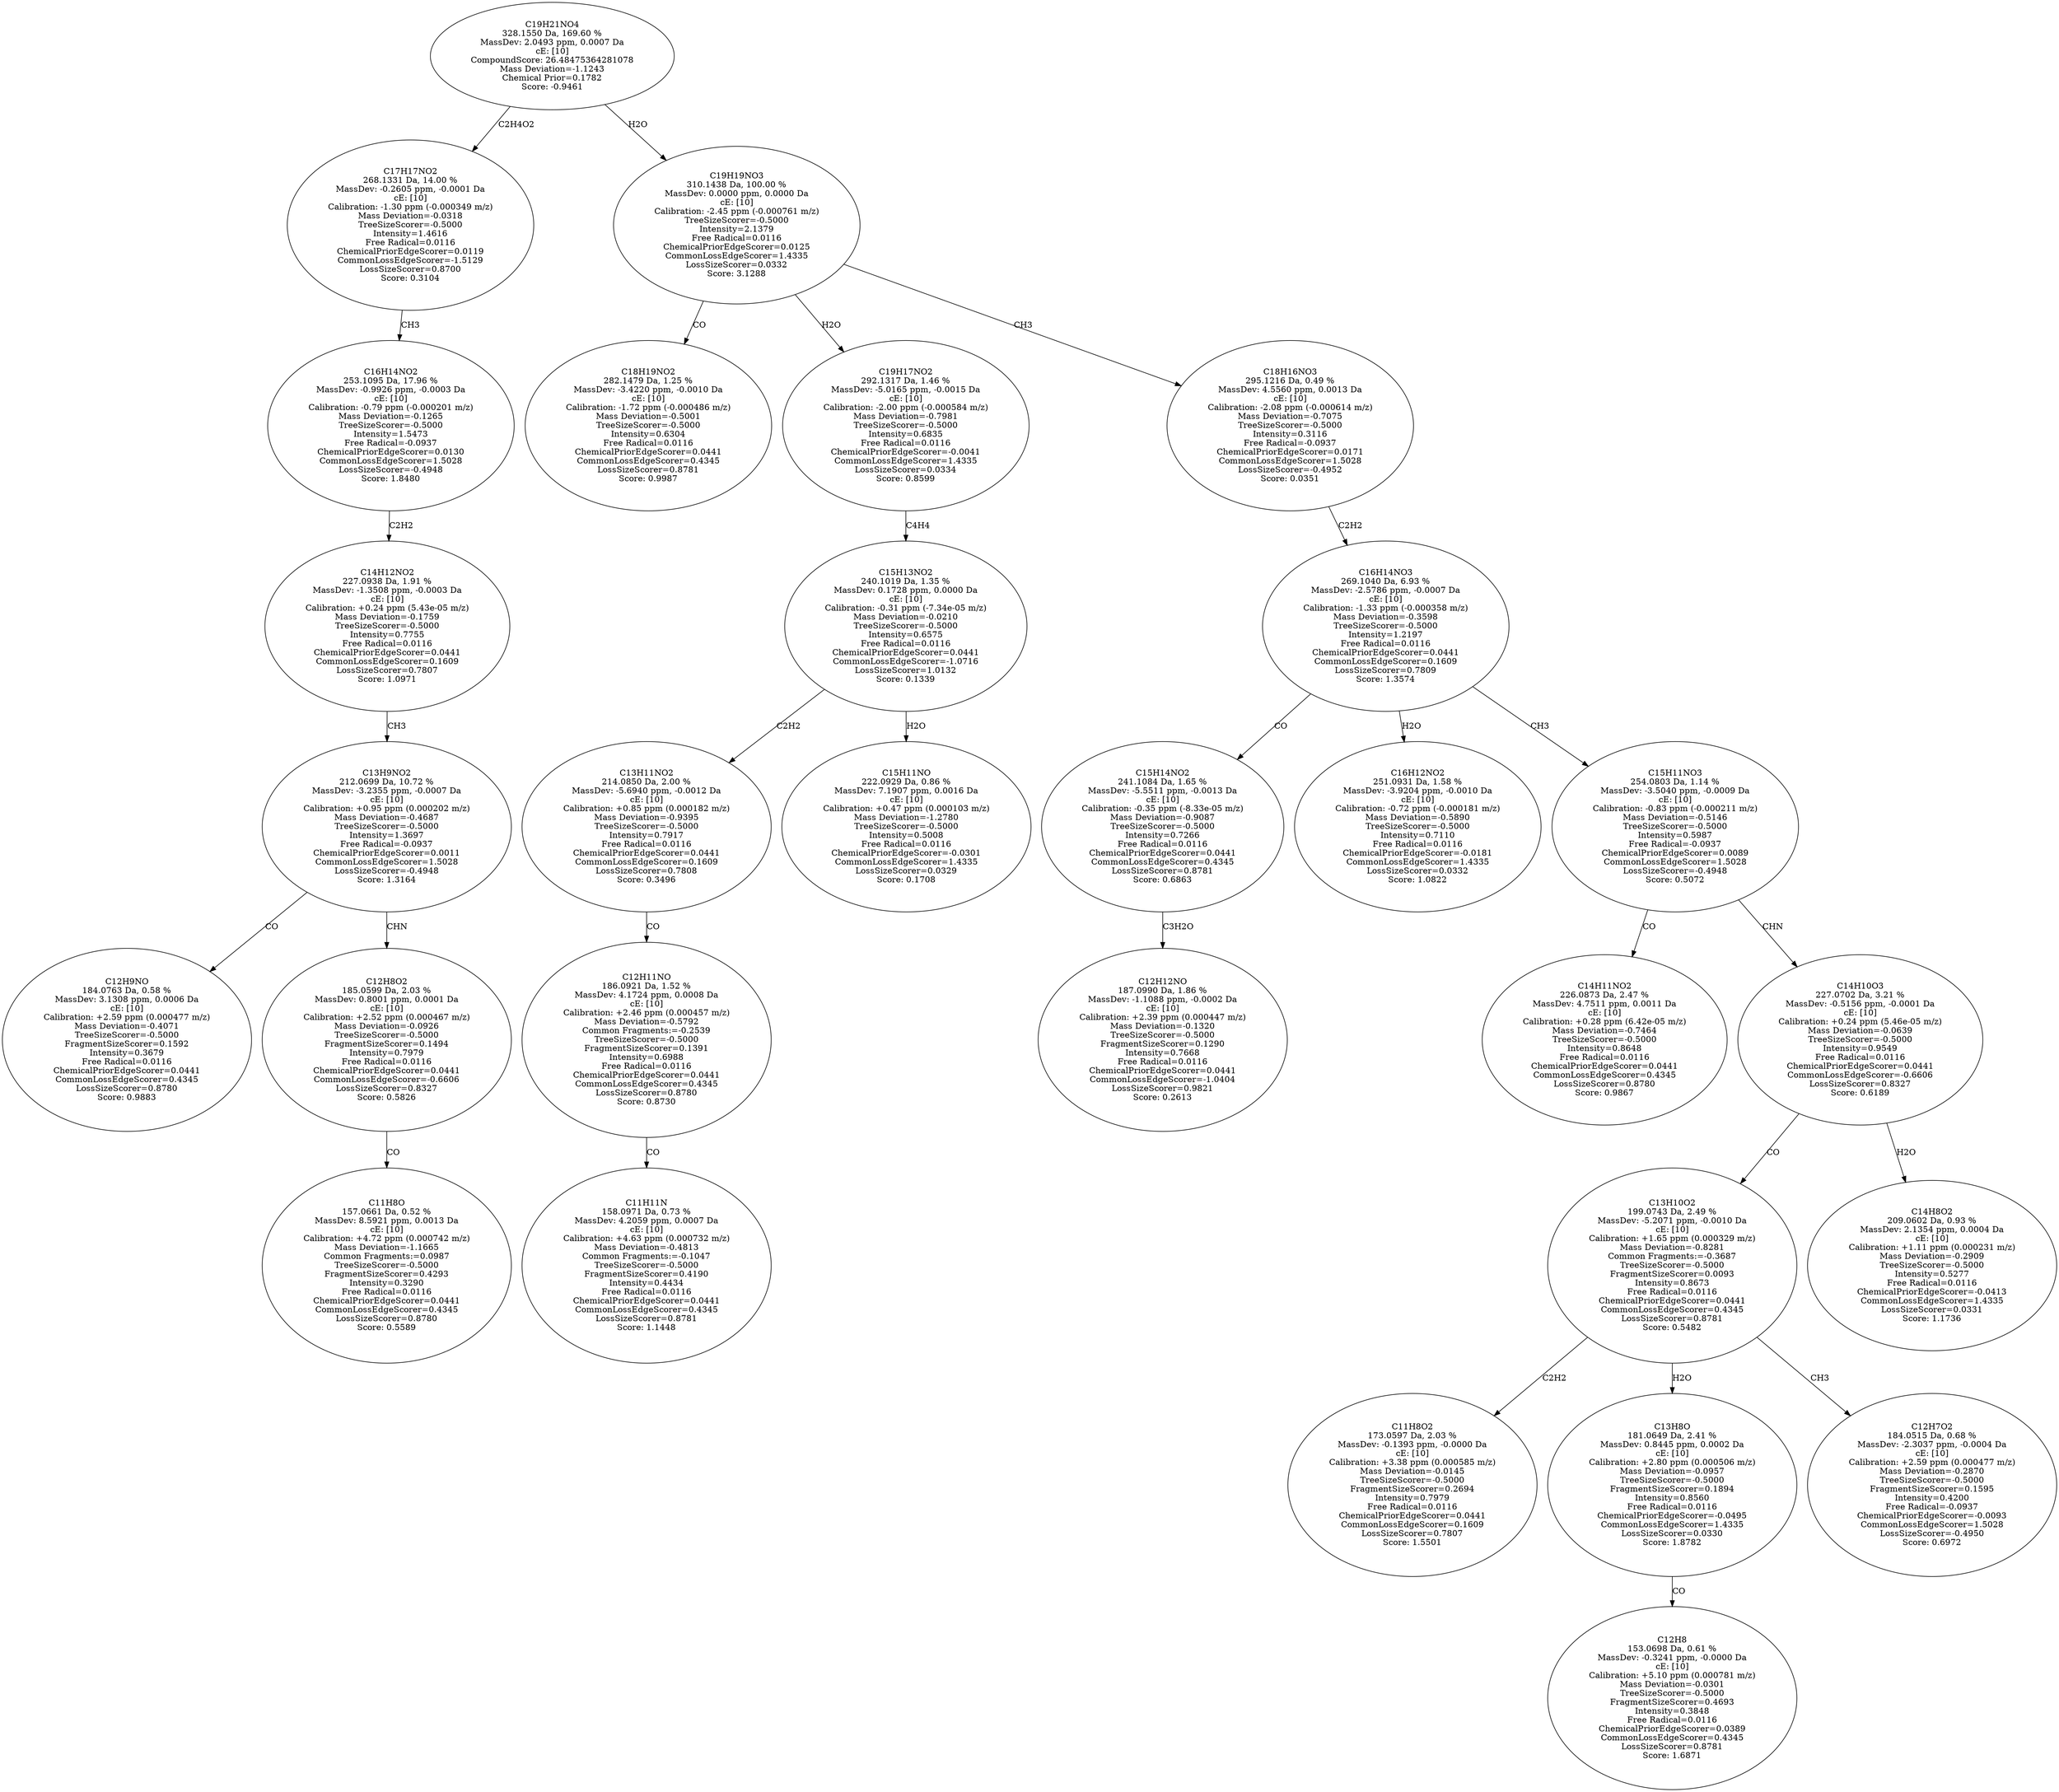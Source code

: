 strict digraph {
v1 [label="C12H9NO\n184.0763 Da, 0.58 %\nMassDev: 3.1308 ppm, 0.0006 Da\ncE: [10]\nCalibration: +2.59 ppm (0.000477 m/z)\nMass Deviation=-0.4071\nTreeSizeScorer=-0.5000\nFragmentSizeScorer=0.1592\nIntensity=0.3679\nFree Radical=0.0116\nChemicalPriorEdgeScorer=0.0441\nCommonLossEdgeScorer=0.4345\nLossSizeScorer=0.8780\nScore: 0.9883"];
v2 [label="C11H8O\n157.0661 Da, 0.52 %\nMassDev: 8.5921 ppm, 0.0013 Da\ncE: [10]\nCalibration: +4.72 ppm (0.000742 m/z)\nMass Deviation=-1.1665\nCommon Fragments:=0.0987\nTreeSizeScorer=-0.5000\nFragmentSizeScorer=0.4293\nIntensity=0.3290\nFree Radical=0.0116\nChemicalPriorEdgeScorer=0.0441\nCommonLossEdgeScorer=0.4345\nLossSizeScorer=0.8780\nScore: 0.5589"];
v3 [label="C12H8O2\n185.0599 Da, 2.03 %\nMassDev: 0.8001 ppm, 0.0001 Da\ncE: [10]\nCalibration: +2.52 ppm (0.000467 m/z)\nMass Deviation=-0.0926\nTreeSizeScorer=-0.5000\nFragmentSizeScorer=0.1494\nIntensity=0.7979\nFree Radical=0.0116\nChemicalPriorEdgeScorer=0.0441\nCommonLossEdgeScorer=-0.6606\nLossSizeScorer=0.8327\nScore: 0.5826"];
v4 [label="C13H9NO2\n212.0699 Da, 10.72 %\nMassDev: -3.2355 ppm, -0.0007 Da\ncE: [10]\nCalibration: +0.95 ppm (0.000202 m/z)\nMass Deviation=-0.4687\nTreeSizeScorer=-0.5000\nIntensity=1.3697\nFree Radical=-0.0937\nChemicalPriorEdgeScorer=0.0011\nCommonLossEdgeScorer=1.5028\nLossSizeScorer=-0.4948\nScore: 1.3164"];
v5 [label="C14H12NO2\n227.0938 Da, 1.91 %\nMassDev: -1.3508 ppm, -0.0003 Da\ncE: [10]\nCalibration: +0.24 ppm (5.43e-05 m/z)\nMass Deviation=-0.1759\nTreeSizeScorer=-0.5000\nIntensity=0.7755\nFree Radical=0.0116\nChemicalPriorEdgeScorer=0.0441\nCommonLossEdgeScorer=0.1609\nLossSizeScorer=0.7807\nScore: 1.0971"];
v6 [label="C16H14NO2\n253.1095 Da, 17.96 %\nMassDev: -0.9926 ppm, -0.0003 Da\ncE: [10]\nCalibration: -0.79 ppm (-0.000201 m/z)\nMass Deviation=-0.1265\nTreeSizeScorer=-0.5000\nIntensity=1.5473\nFree Radical=-0.0937\nChemicalPriorEdgeScorer=0.0130\nCommonLossEdgeScorer=1.5028\nLossSizeScorer=-0.4948\nScore: 1.8480"];
v7 [label="C17H17NO2\n268.1331 Da, 14.00 %\nMassDev: -0.2605 ppm, -0.0001 Da\ncE: [10]\nCalibration: -1.30 ppm (-0.000349 m/z)\nMass Deviation=-0.0318\nTreeSizeScorer=-0.5000\nIntensity=1.4616\nFree Radical=0.0116\nChemicalPriorEdgeScorer=0.0119\nCommonLossEdgeScorer=-1.5129\nLossSizeScorer=0.8700\nScore: 0.3104"];
v8 [label="C18H19NO2\n282.1479 Da, 1.25 %\nMassDev: -3.4220 ppm, -0.0010 Da\ncE: [10]\nCalibration: -1.72 ppm (-0.000486 m/z)\nMass Deviation=-0.5001\nTreeSizeScorer=-0.5000\nIntensity=0.6304\nFree Radical=0.0116\nChemicalPriorEdgeScorer=0.0441\nCommonLossEdgeScorer=0.4345\nLossSizeScorer=0.8781\nScore: 0.9987"];
v9 [label="C11H11N\n158.0971 Da, 0.73 %\nMassDev: 4.2059 ppm, 0.0007 Da\ncE: [10]\nCalibration: +4.63 ppm (0.000732 m/z)\nMass Deviation=-0.4813\nCommon Fragments:=-0.1047\nTreeSizeScorer=-0.5000\nFragmentSizeScorer=0.4190\nIntensity=0.4434\nFree Radical=0.0116\nChemicalPriorEdgeScorer=0.0441\nCommonLossEdgeScorer=0.4345\nLossSizeScorer=0.8781\nScore: 1.1448"];
v10 [label="C12H11NO\n186.0921 Da, 1.52 %\nMassDev: 4.1724 ppm, 0.0008 Da\ncE: [10]\nCalibration: +2.46 ppm (0.000457 m/z)\nMass Deviation=-0.5792\nCommon Fragments:=-0.2539\nTreeSizeScorer=-0.5000\nFragmentSizeScorer=0.1391\nIntensity=0.6988\nFree Radical=0.0116\nChemicalPriorEdgeScorer=0.0441\nCommonLossEdgeScorer=0.4345\nLossSizeScorer=0.8780\nScore: 0.8730"];
v11 [label="C13H11NO2\n214.0850 Da, 2.00 %\nMassDev: -5.6940 ppm, -0.0012 Da\ncE: [10]\nCalibration: +0.85 ppm (0.000182 m/z)\nMass Deviation=-0.9395\nTreeSizeScorer=-0.5000\nIntensity=0.7917\nFree Radical=0.0116\nChemicalPriorEdgeScorer=0.0441\nCommonLossEdgeScorer=0.1609\nLossSizeScorer=0.7808\nScore: 0.3496"];
v12 [label="C15H11NO\n222.0929 Da, 0.86 %\nMassDev: 7.1907 ppm, 0.0016 Da\ncE: [10]\nCalibration: +0.47 ppm (0.000103 m/z)\nMass Deviation=-1.2780\nTreeSizeScorer=-0.5000\nIntensity=0.5008\nFree Radical=0.0116\nChemicalPriorEdgeScorer=-0.0301\nCommonLossEdgeScorer=1.4335\nLossSizeScorer=0.0329\nScore: 0.1708"];
v13 [label="C15H13NO2\n240.1019 Da, 1.35 %\nMassDev: 0.1728 ppm, 0.0000 Da\ncE: [10]\nCalibration: -0.31 ppm (-7.34e-05 m/z)\nMass Deviation=-0.0210\nTreeSizeScorer=-0.5000\nIntensity=0.6575\nFree Radical=0.0116\nChemicalPriorEdgeScorer=0.0441\nCommonLossEdgeScorer=-1.0716\nLossSizeScorer=1.0132\nScore: 0.1339"];
v14 [label="C19H17NO2\n292.1317 Da, 1.46 %\nMassDev: -5.0165 ppm, -0.0015 Da\ncE: [10]\nCalibration: -2.00 ppm (-0.000584 m/z)\nMass Deviation=-0.7981\nTreeSizeScorer=-0.5000\nIntensity=0.6835\nFree Radical=0.0116\nChemicalPriorEdgeScorer=-0.0041\nCommonLossEdgeScorer=1.4335\nLossSizeScorer=0.0334\nScore: 0.8599"];
v15 [label="C12H12NO\n187.0990 Da, 1.86 %\nMassDev: -1.1088 ppm, -0.0002 Da\ncE: [10]\nCalibration: +2.39 ppm (0.000447 m/z)\nMass Deviation=-0.1320\nTreeSizeScorer=-0.5000\nFragmentSizeScorer=0.1290\nIntensity=0.7668\nFree Radical=0.0116\nChemicalPriorEdgeScorer=0.0441\nCommonLossEdgeScorer=-1.0404\nLossSizeScorer=0.9821\nScore: 0.2613"];
v16 [label="C15H14NO2\n241.1084 Da, 1.65 %\nMassDev: -5.5511 ppm, -0.0013 Da\ncE: [10]\nCalibration: -0.35 ppm (-8.33e-05 m/z)\nMass Deviation=-0.9087\nTreeSizeScorer=-0.5000\nIntensity=0.7266\nFree Radical=0.0116\nChemicalPriorEdgeScorer=0.0441\nCommonLossEdgeScorer=0.4345\nLossSizeScorer=0.8781\nScore: 0.6863"];
v17 [label="C16H12NO2\n251.0931 Da, 1.58 %\nMassDev: -3.9204 ppm, -0.0010 Da\ncE: [10]\nCalibration: -0.72 ppm (-0.000181 m/z)\nMass Deviation=-0.5890\nTreeSizeScorer=-0.5000\nIntensity=0.7110\nFree Radical=0.0116\nChemicalPriorEdgeScorer=-0.0181\nCommonLossEdgeScorer=1.4335\nLossSizeScorer=0.0332\nScore: 1.0822"];
v18 [label="C14H11NO2\n226.0873 Da, 2.47 %\nMassDev: 4.7511 ppm, 0.0011 Da\ncE: [10]\nCalibration: +0.28 ppm (6.42e-05 m/z)\nMass Deviation=-0.7464\nTreeSizeScorer=-0.5000\nIntensity=0.8648\nFree Radical=0.0116\nChemicalPriorEdgeScorer=0.0441\nCommonLossEdgeScorer=0.4345\nLossSizeScorer=0.8780\nScore: 0.9867"];
v19 [label="C11H8O2\n173.0597 Da, 2.03 %\nMassDev: -0.1393 ppm, -0.0000 Da\ncE: [10]\nCalibration: +3.38 ppm (0.000585 m/z)\nMass Deviation=-0.0145\nTreeSizeScorer=-0.5000\nFragmentSizeScorer=0.2694\nIntensity=0.7979\nFree Radical=0.0116\nChemicalPriorEdgeScorer=0.0441\nCommonLossEdgeScorer=0.1609\nLossSizeScorer=0.7807\nScore: 1.5501"];
v20 [label="C12H8\n153.0698 Da, 0.61 %\nMassDev: -0.3241 ppm, -0.0000 Da\ncE: [10]\nCalibration: +5.10 ppm (0.000781 m/z)\nMass Deviation=-0.0301\nTreeSizeScorer=-0.5000\nFragmentSizeScorer=0.4693\nIntensity=0.3848\nFree Radical=0.0116\nChemicalPriorEdgeScorer=0.0389\nCommonLossEdgeScorer=0.4345\nLossSizeScorer=0.8781\nScore: 1.6871"];
v21 [label="C13H8O\n181.0649 Da, 2.41 %\nMassDev: 0.8445 ppm, 0.0002 Da\ncE: [10]\nCalibration: +2.80 ppm (0.000506 m/z)\nMass Deviation=-0.0957\nTreeSizeScorer=-0.5000\nFragmentSizeScorer=0.1894\nIntensity=0.8560\nFree Radical=0.0116\nChemicalPriorEdgeScorer=-0.0495\nCommonLossEdgeScorer=1.4335\nLossSizeScorer=0.0330\nScore: 1.8782"];
v22 [label="C12H7O2\n184.0515 Da, 0.68 %\nMassDev: -2.3037 ppm, -0.0004 Da\ncE: [10]\nCalibration: +2.59 ppm (0.000477 m/z)\nMass Deviation=-0.2870\nTreeSizeScorer=-0.5000\nFragmentSizeScorer=0.1595\nIntensity=0.4200\nFree Radical=-0.0937\nChemicalPriorEdgeScorer=-0.0093\nCommonLossEdgeScorer=1.5028\nLossSizeScorer=-0.4950\nScore: 0.6972"];
v23 [label="C13H10O2\n199.0743 Da, 2.49 %\nMassDev: -5.2071 ppm, -0.0010 Da\ncE: [10]\nCalibration: +1.65 ppm (0.000329 m/z)\nMass Deviation=-0.8281\nCommon Fragments:=-0.3687\nTreeSizeScorer=-0.5000\nFragmentSizeScorer=0.0093\nIntensity=0.8673\nFree Radical=0.0116\nChemicalPriorEdgeScorer=0.0441\nCommonLossEdgeScorer=0.4345\nLossSizeScorer=0.8781\nScore: 0.5482"];
v24 [label="C14H8O2\n209.0602 Da, 0.93 %\nMassDev: 2.1354 ppm, 0.0004 Da\ncE: [10]\nCalibration: +1.11 ppm (0.000231 m/z)\nMass Deviation=-0.2909\nTreeSizeScorer=-0.5000\nIntensity=0.5277\nFree Radical=0.0116\nChemicalPriorEdgeScorer=-0.0413\nCommonLossEdgeScorer=1.4335\nLossSizeScorer=0.0331\nScore: 1.1736"];
v25 [label="C14H10O3\n227.0702 Da, 3.21 %\nMassDev: -0.5156 ppm, -0.0001 Da\ncE: [10]\nCalibration: +0.24 ppm (5.46e-05 m/z)\nMass Deviation=-0.0639\nTreeSizeScorer=-0.5000\nIntensity=0.9549\nFree Radical=0.0116\nChemicalPriorEdgeScorer=0.0441\nCommonLossEdgeScorer=-0.6606\nLossSizeScorer=0.8327\nScore: 0.6189"];
v26 [label="C15H11NO3\n254.0803 Da, 1.14 %\nMassDev: -3.5040 ppm, -0.0009 Da\ncE: [10]\nCalibration: -0.83 ppm (-0.000211 m/z)\nMass Deviation=-0.5146\nTreeSizeScorer=-0.5000\nIntensity=0.5987\nFree Radical=-0.0937\nChemicalPriorEdgeScorer=0.0089\nCommonLossEdgeScorer=1.5028\nLossSizeScorer=-0.4948\nScore: 0.5072"];
v27 [label="C16H14NO3\n269.1040 Da, 6.93 %\nMassDev: -2.5786 ppm, -0.0007 Da\ncE: [10]\nCalibration: -1.33 ppm (-0.000358 m/z)\nMass Deviation=-0.3598\nTreeSizeScorer=-0.5000\nIntensity=1.2197\nFree Radical=0.0116\nChemicalPriorEdgeScorer=0.0441\nCommonLossEdgeScorer=0.1609\nLossSizeScorer=0.7809\nScore: 1.3574"];
v28 [label="C18H16NO3\n295.1216 Da, 0.49 %\nMassDev: 4.5560 ppm, 0.0013 Da\ncE: [10]\nCalibration: -2.08 ppm (-0.000614 m/z)\nMass Deviation=-0.7075\nTreeSizeScorer=-0.5000\nIntensity=0.3116\nFree Radical=-0.0937\nChemicalPriorEdgeScorer=0.0171\nCommonLossEdgeScorer=1.5028\nLossSizeScorer=-0.4952\nScore: 0.0351"];
v29 [label="C19H19NO3\n310.1438 Da, 100.00 %\nMassDev: 0.0000 ppm, 0.0000 Da\ncE: [10]\nCalibration: -2.45 ppm (-0.000761 m/z)\nTreeSizeScorer=-0.5000\nIntensity=2.1379\nFree Radical=0.0116\nChemicalPriorEdgeScorer=0.0125\nCommonLossEdgeScorer=1.4335\nLossSizeScorer=0.0332\nScore: 3.1288"];
v30 [label="C19H21NO4\n328.1550 Da, 169.60 %\nMassDev: 2.0493 ppm, 0.0007 Da\ncE: [10]\nCompoundScore: 26.48475364281078\nMass Deviation=-1.1243\nChemical Prior=0.1782\nScore: -0.9461"];
v4 -> v1 [label="CO"];
v3 -> v2 [label="CO"];
v4 -> v3 [label="CHN"];
v5 -> v4 [label="CH3"];
v6 -> v5 [label="C2H2"];
v7 -> v6 [label="CH3"];
v30 -> v7 [label="C2H4O2"];
v29 -> v8 [label="CO"];
v10 -> v9 [label="CO"];
v11 -> v10 [label="CO"];
v13 -> v11 [label="C2H2"];
v13 -> v12 [label="H2O"];
v14 -> v13 [label="C4H4"];
v29 -> v14 [label="H2O"];
v16 -> v15 [label="C3H2O"];
v27 -> v16 [label="CO"];
v27 -> v17 [label="H2O"];
v26 -> v18 [label="CO"];
v23 -> v19 [label="C2H2"];
v21 -> v20 [label="CO"];
v23 -> v21 [label="H2O"];
v23 -> v22 [label="CH3"];
v25 -> v23 [label="CO"];
v25 -> v24 [label="H2O"];
v26 -> v25 [label="CHN"];
v27 -> v26 [label="CH3"];
v28 -> v27 [label="C2H2"];
v29 -> v28 [label="CH3"];
v30 -> v29 [label="H2O"];
}